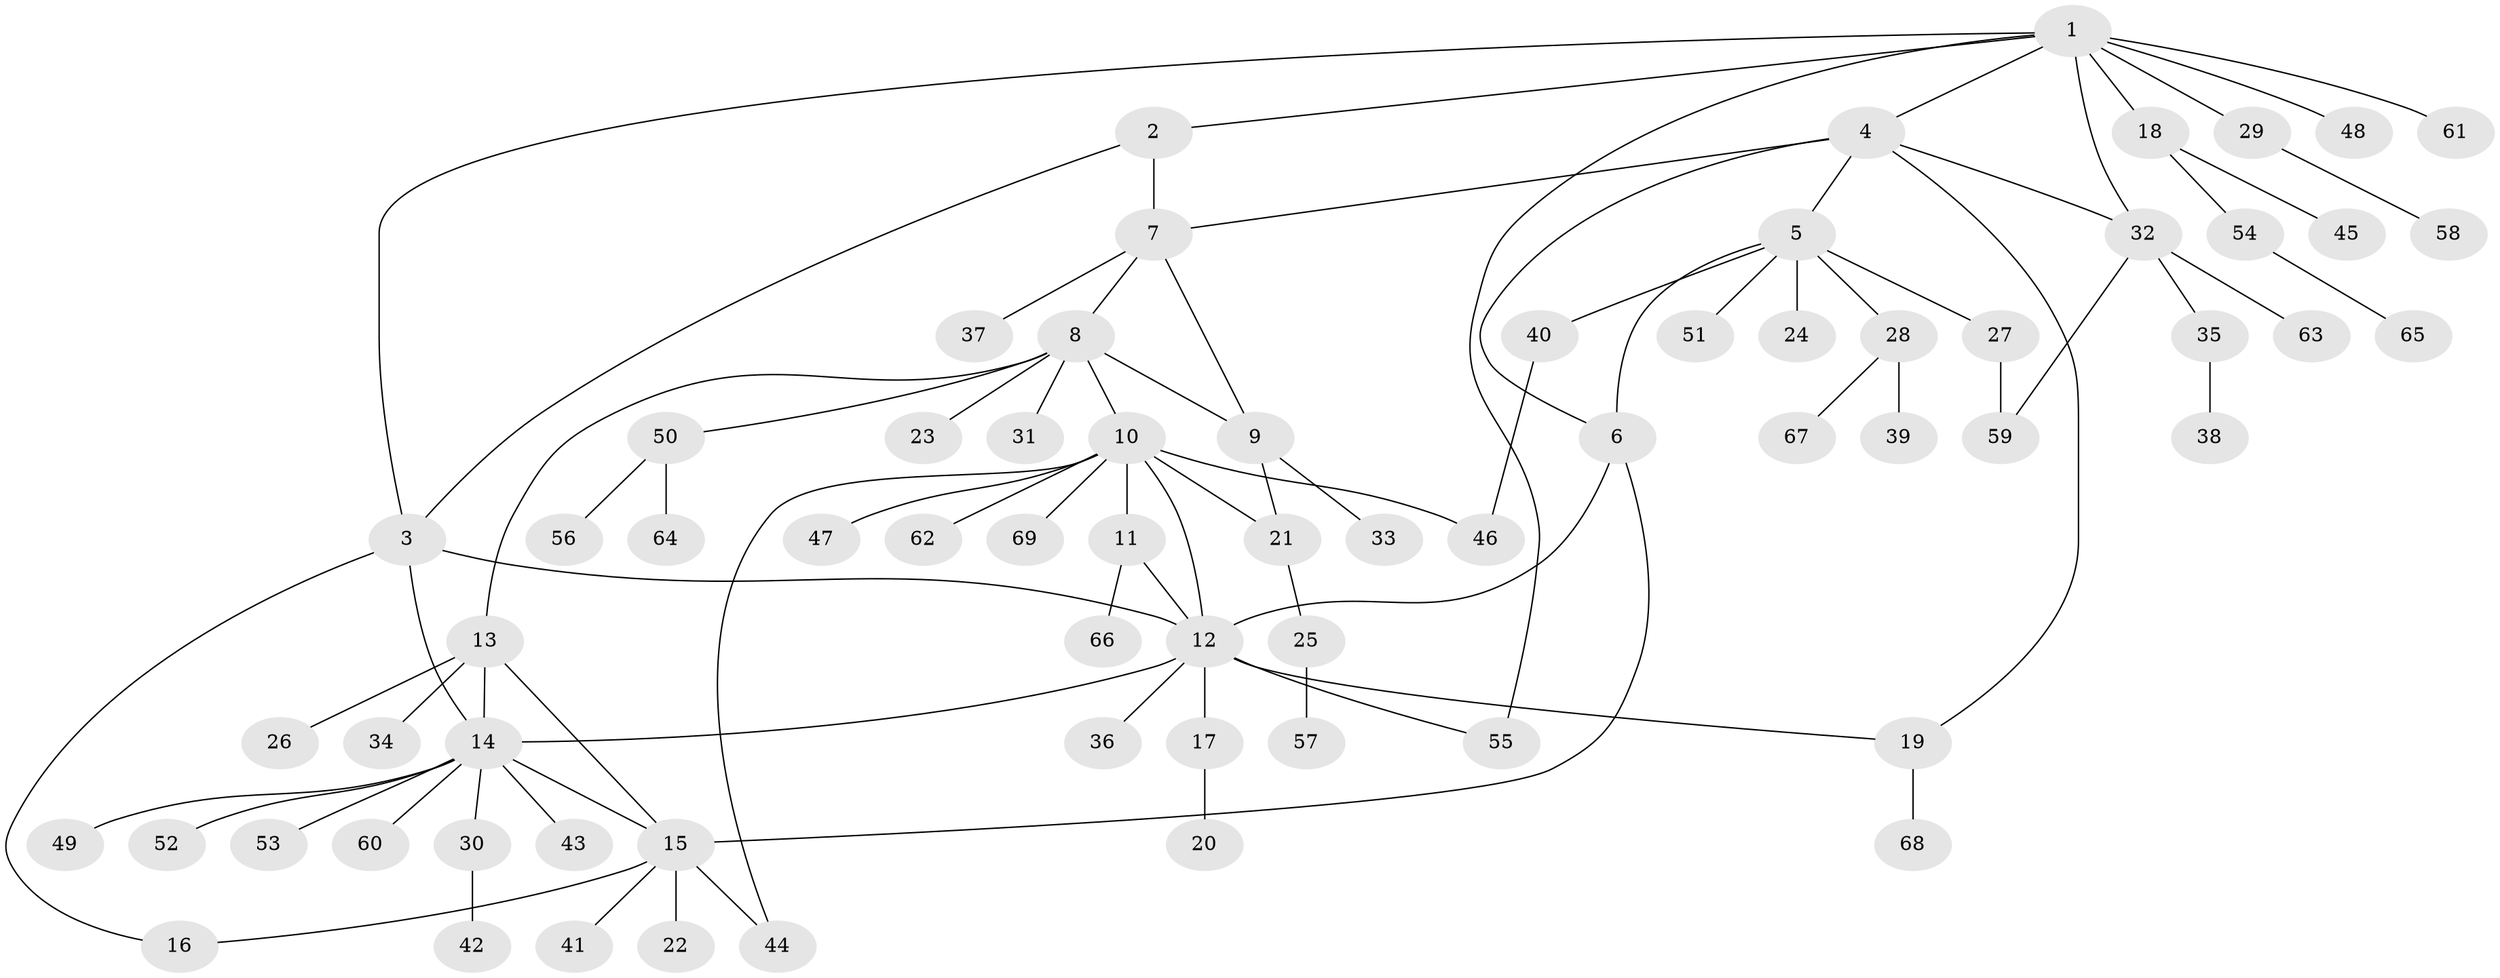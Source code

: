 // coarse degree distribution, {5: 0.05714285714285714, 6: 0.05714285714285714, 7: 0.05714285714285714, 3: 0.08571428571428572, 8: 0.05714285714285714, 1: 0.37142857142857144, 4: 0.08571428571428572, 2: 0.22857142857142856}
// Generated by graph-tools (version 1.1) at 2025/37/03/04/25 23:37:33]
// undirected, 69 vertices, 87 edges
graph export_dot {
  node [color=gray90,style=filled];
  1;
  2;
  3;
  4;
  5;
  6;
  7;
  8;
  9;
  10;
  11;
  12;
  13;
  14;
  15;
  16;
  17;
  18;
  19;
  20;
  21;
  22;
  23;
  24;
  25;
  26;
  27;
  28;
  29;
  30;
  31;
  32;
  33;
  34;
  35;
  36;
  37;
  38;
  39;
  40;
  41;
  42;
  43;
  44;
  45;
  46;
  47;
  48;
  49;
  50;
  51;
  52;
  53;
  54;
  55;
  56;
  57;
  58;
  59;
  60;
  61;
  62;
  63;
  64;
  65;
  66;
  67;
  68;
  69;
  1 -- 2;
  1 -- 3;
  1 -- 4;
  1 -- 18;
  1 -- 29;
  1 -- 32;
  1 -- 48;
  1 -- 55;
  1 -- 61;
  2 -- 3;
  2 -- 7;
  3 -- 12;
  3 -- 14;
  3 -- 16;
  4 -- 5;
  4 -- 6;
  4 -- 7;
  4 -- 19;
  4 -- 32;
  5 -- 6;
  5 -- 24;
  5 -- 27;
  5 -- 28;
  5 -- 40;
  5 -- 51;
  6 -- 12;
  6 -- 15;
  7 -- 8;
  7 -- 9;
  7 -- 37;
  8 -- 9;
  8 -- 10;
  8 -- 13;
  8 -- 23;
  8 -- 31;
  8 -- 50;
  9 -- 21;
  9 -- 33;
  10 -- 11;
  10 -- 12;
  10 -- 21;
  10 -- 44;
  10 -- 46;
  10 -- 47;
  10 -- 62;
  10 -- 69;
  11 -- 12;
  11 -- 66;
  12 -- 14;
  12 -- 17;
  12 -- 19;
  12 -- 36;
  12 -- 55;
  13 -- 14;
  13 -- 15;
  13 -- 26;
  13 -- 34;
  14 -- 15;
  14 -- 30;
  14 -- 43;
  14 -- 49;
  14 -- 52;
  14 -- 53;
  14 -- 60;
  15 -- 16;
  15 -- 22;
  15 -- 41;
  15 -- 44;
  17 -- 20;
  18 -- 45;
  18 -- 54;
  19 -- 68;
  21 -- 25;
  25 -- 57;
  27 -- 59;
  28 -- 39;
  28 -- 67;
  29 -- 58;
  30 -- 42;
  32 -- 35;
  32 -- 59;
  32 -- 63;
  35 -- 38;
  40 -- 46;
  50 -- 56;
  50 -- 64;
  54 -- 65;
}
